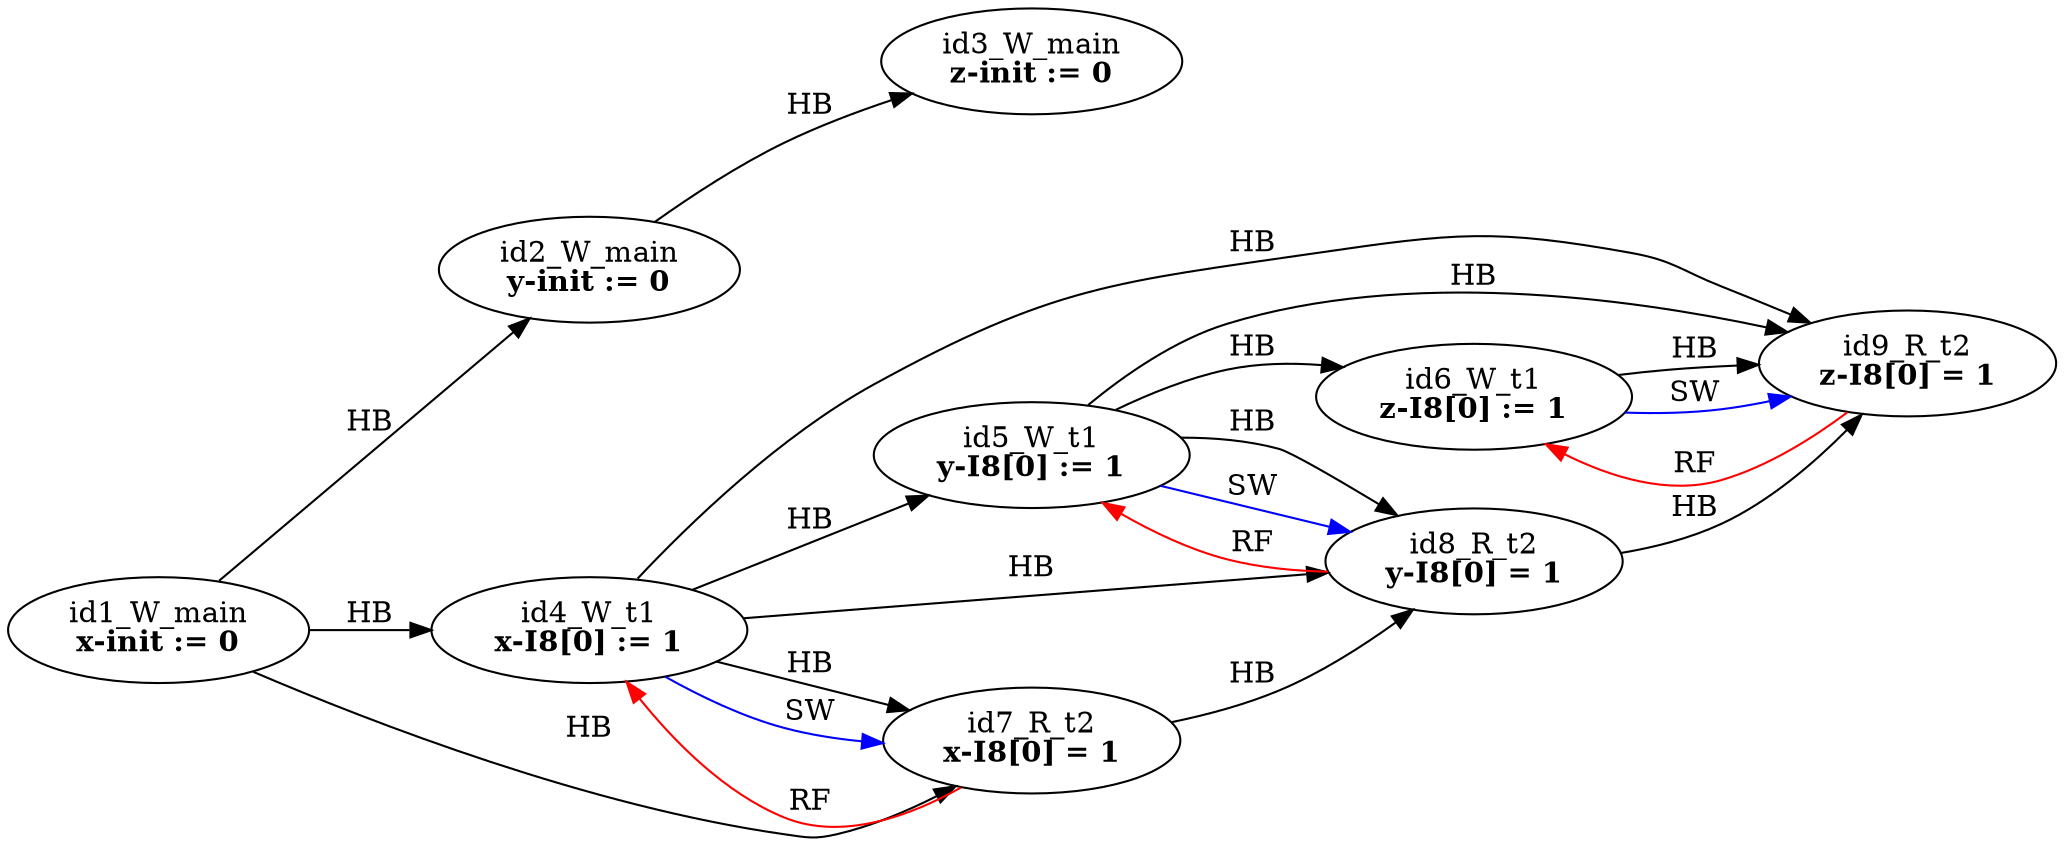 digraph memory_model {
rankdir=LR;
splines=true; esep=0.5;
id1_W_main -> id2_W_main [label = "HB", color="black"];
id2_W_main -> id3_W_main [label = "HB", color="black"];
id4_W_t1 -> id5_W_t1 [label = "HB", color="black"];
id5_W_t1 -> id6_W_t1 [label = "HB", color="black"];
id7_R_t2 -> id8_R_t2 [label = "HB", color="black"];
id8_R_t2 -> id9_R_t2 [label = "HB", color="black"];
id1_W_main -> id4_W_t1 [label = "HB", color="black"];
id1_W_main -> id7_R_t2 [label = "HB", color="black"];
id4_W_t1 -> id7_R_t2 [label = "HB", color="black"];
id4_W_t1 -> id8_R_t2 [label = "HB", color="black"];
id4_W_t1 -> id9_R_t2 [label = "HB", color="black"];
id5_W_t1 -> id8_R_t2 [label = "HB", color="black"];
id5_W_t1 -> id9_R_t2 [label = "HB", color="black"];
id6_W_t1 -> id9_R_t2 [label = "HB", color="black"];
id7_R_t2 -> id4_W_t1 [label = "RF", color="red"];
id8_R_t2 -> id5_W_t1 [label = "RF", color="red"];
id9_R_t2 -> id6_W_t1 [label = "RF", color="red"];
id4_W_t1 -> id7_R_t2 [label = "SW", color="blue"];
id5_W_t1 -> id8_R_t2 [label = "SW", color="blue"];
id6_W_t1 -> id9_R_t2 [label = "SW", color="blue"];
id1_W_main [label=<id1_W_main<br/><B>x-init := 0</B>>, pos="2.5,6!"]
id2_W_main [label=<id2_W_main<br/><B>y-init := 0</B>>, pos="2.5,4!"]
id3_W_main [label=<id3_W_main<br/><B>z-init := 0</B>>, pos="2.5,2!"]
id4_W_t1 [label=<id4_W_t1<br/><B>x-I8[0] := 1</B>>, pos="0,0!"]
id5_W_t1 [label=<id5_W_t1<br/><B>y-I8[0] := 1</B>>, pos="0,-2!"]
id6_W_t1 [label=<id6_W_t1<br/><B>z-I8[0] := 1</B>>, pos="0,-4!"]
id7_R_t2 [label=<id7_R_t2<br/><B>x-I8[0] = 1</B>>, pos="5,0!"]
id8_R_t2 [label=<id8_R_t2<br/><B>y-I8[0] = 1</B>>, pos="5,-2!"]
id9_R_t2 [label=<id9_R_t2<br/><B>z-I8[0] = 1</B>>, pos="5,-4!"]
}